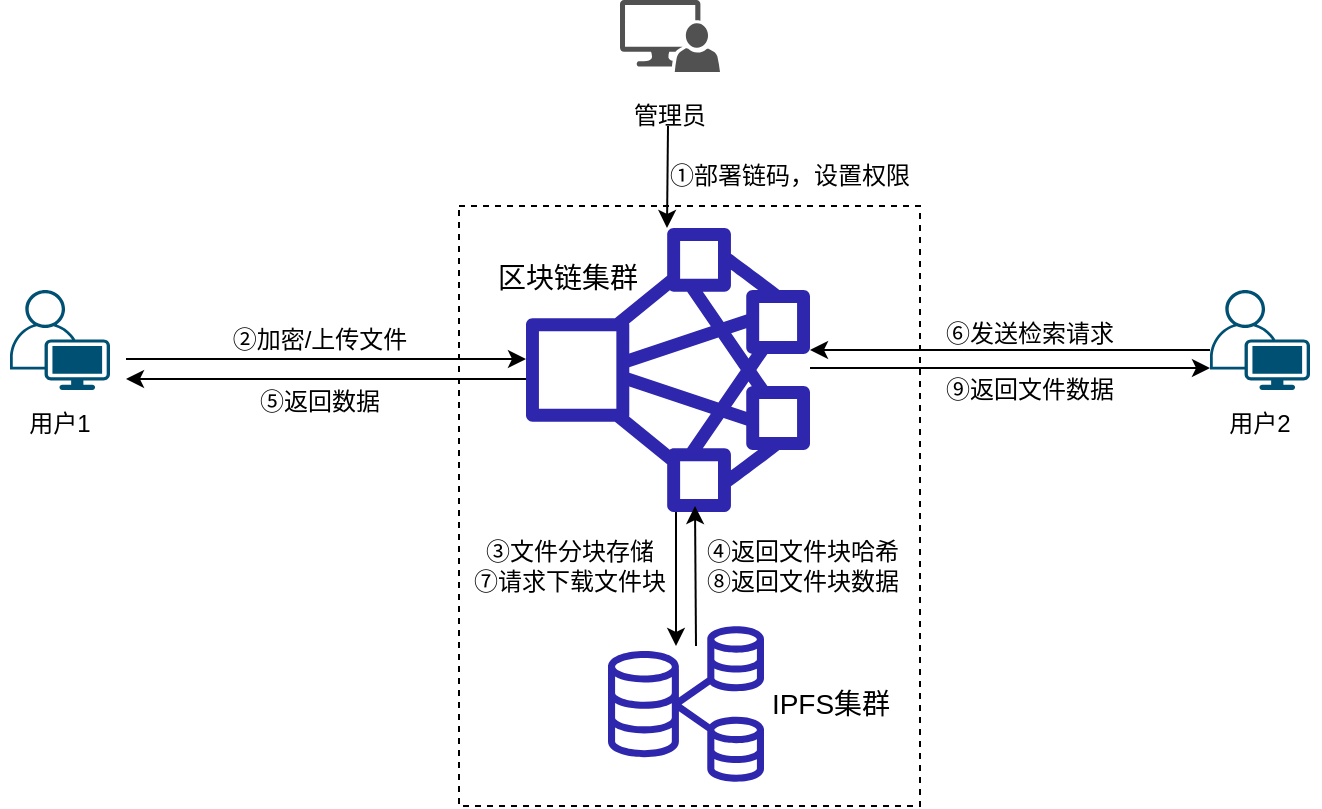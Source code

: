 <mxfile version="21.6.5" type="github">
  <diagram name="Page-1" id="FeugKCeigAZtgT3a6GA5">
    <mxGraphModel dx="1434" dy="790" grid="1" gridSize="10" guides="1" tooltips="1" connect="1" arrows="1" fold="1" page="1" pageScale="1" pageWidth="827" pageHeight="1169" math="0" shadow="0">
      <root>
        <mxCell id="0" />
        <mxCell id="1" parent="0" />
        <mxCell id="jlRU48WRJ79dh82zvwO2-1" value="" style="sketch=0;pointerEvents=1;shadow=0;dashed=0;html=1;strokeColor=none;labelPosition=center;verticalLabelPosition=bottom;verticalAlign=top;align=center;fillColor=#515151;shape=mxgraph.mscae.system_center.admin_console" parent="1" vertex="1">
          <mxGeometry x="420" y="137" width="50" height="36" as="geometry" />
        </mxCell>
        <mxCell id="jlRU48WRJ79dh82zvwO2-2" value="" style="points=[[0.35,0,0],[0.98,0.51,0],[1,0.71,0],[0.67,1,0],[0,0.795,0],[0,0.65,0]];verticalLabelPosition=bottom;sketch=0;html=1;verticalAlign=top;aspect=fixed;align=center;pointerEvents=1;shape=mxgraph.cisco19.user;fillColor=#005073;strokeColor=none;" parent="1" vertex="1">
          <mxGeometry x="115" y="282" width="50" height="50" as="geometry" />
        </mxCell>
        <mxCell id="jlRU48WRJ79dh82zvwO2-3" value="用户1" style="text;html=1;strokeColor=none;fillColor=none;align=center;verticalAlign=middle;whiteSpace=wrap;rounded=0;" parent="1" vertex="1">
          <mxGeometry x="110" y="335" width="60" height="27" as="geometry" />
        </mxCell>
        <mxCell id="jlRU48WRJ79dh82zvwO2-4" value="管理员" style="text;html=1;strokeColor=none;fillColor=none;align=center;verticalAlign=middle;whiteSpace=wrap;rounded=0;" parent="1" vertex="1">
          <mxGeometry x="415" y="180" width="60" height="30" as="geometry" />
        </mxCell>
        <mxCell id="jlRU48WRJ79dh82zvwO2-5" value="" style="sketch=0;outlineConnect=0;fontColor=#232F3E;gradientColor=none;fillColor=#2E27AD;strokeColor=none;dashed=0;verticalLabelPosition=bottom;verticalAlign=top;align=center;html=1;fontSize=12;fontStyle=0;aspect=fixed;pointerEvents=1;shape=mxgraph.aws4.rds_multi_az_db_cluster;" parent="1" vertex="1">
          <mxGeometry x="414" y="450" width="78" height="78" as="geometry" />
        </mxCell>
        <mxCell id="jlRU48WRJ79dh82zvwO2-6" value="&lt;font style=&quot;font-size: 14px;&quot;&gt;IPFS集群&lt;/font&gt;" style="text;html=1;strokeColor=none;fillColor=none;align=center;verticalAlign=middle;whiteSpace=wrap;rounded=0;" parent="1" vertex="1">
          <mxGeometry x="492" y="474" width="67" height="30" as="geometry" />
        </mxCell>
        <mxCell id="jlRU48WRJ79dh82zvwO2-27" value="" style="sketch=0;outlineConnect=0;fontColor=#232F3E;gradientColor=none;fillColor=#2E27AD;strokeColor=none;dashed=0;verticalLabelPosition=bottom;verticalAlign=top;align=center;html=1;fontSize=12;fontStyle=0;aspect=fixed;pointerEvents=1;shape=mxgraph.aws4.cluster;" parent="1" vertex="1">
          <mxGeometry x="373" y="251" width="142" height="142" as="geometry" />
        </mxCell>
        <mxCell id="jlRU48WRJ79dh82zvwO2-28" value="" style="points=[[0.35,0,0],[0.98,0.51,0],[1,0.71,0],[0.67,1,0],[0,0.795,0],[0,0.65,0]];verticalLabelPosition=bottom;sketch=0;html=1;verticalAlign=top;aspect=fixed;align=center;pointerEvents=1;shape=mxgraph.cisco19.user;fillColor=#005073;strokeColor=none;" parent="1" vertex="1">
          <mxGeometry x="715" y="282" width="50" height="50" as="geometry" />
        </mxCell>
        <mxCell id="jlRU48WRJ79dh82zvwO2-29" value="用户2" style="text;html=1;strokeColor=none;fillColor=none;align=center;verticalAlign=middle;whiteSpace=wrap;rounded=0;" parent="1" vertex="1">
          <mxGeometry x="710" y="335" width="60" height="27" as="geometry" />
        </mxCell>
        <mxCell id="jlRU48WRJ79dh82zvwO2-35" value="①部署链码，设置权限" style="text;html=1;strokeColor=none;fillColor=none;align=center;verticalAlign=middle;whiteSpace=wrap;rounded=0;" parent="1" vertex="1">
          <mxGeometry x="430" y="210" width="150" height="30" as="geometry" />
        </mxCell>
        <mxCell id="jlRU48WRJ79dh82zvwO2-40" value="" style="endArrow=classic;html=1;rounded=0;" parent="1" edge="1">
          <mxGeometry width="50" height="50" relative="1" as="geometry">
            <mxPoint x="173" y="316.5" as="sourcePoint" />
            <mxPoint x="373" y="316.5" as="targetPoint" />
          </mxGeometry>
        </mxCell>
        <mxCell id="jlRU48WRJ79dh82zvwO2-41" value="" style="endArrow=classic;html=1;rounded=0;" parent="1" edge="1">
          <mxGeometry width="50" height="50" relative="1" as="geometry">
            <mxPoint x="373" y="326.5" as="sourcePoint" />
            <mxPoint x="173" y="326.5" as="targetPoint" />
          </mxGeometry>
        </mxCell>
        <mxCell id="jlRU48WRJ79dh82zvwO2-44" value="" style="endArrow=classic;html=1;rounded=0;" parent="1" edge="1">
          <mxGeometry width="50" height="50" relative="1" as="geometry">
            <mxPoint x="515" y="321" as="sourcePoint" />
            <mxPoint x="715" y="321" as="targetPoint" />
          </mxGeometry>
        </mxCell>
        <mxCell id="jlRU48WRJ79dh82zvwO2-45" value="" style="endArrow=classic;html=1;rounded=0;" parent="1" edge="1">
          <mxGeometry width="50" height="50" relative="1" as="geometry">
            <mxPoint x="715" y="312" as="sourcePoint" />
            <mxPoint x="515" y="312" as="targetPoint" />
          </mxGeometry>
        </mxCell>
        <mxCell id="jlRU48WRJ79dh82zvwO2-46" value="②加密/上传文件" style="text;html=1;strokeColor=none;fillColor=none;align=center;verticalAlign=middle;whiteSpace=wrap;rounded=0;" parent="1" vertex="1">
          <mxGeometry x="225" y="292" width="90" height="30" as="geometry" />
        </mxCell>
        <mxCell id="jlRU48WRJ79dh82zvwO2-47" value="" style="endArrow=classic;html=1;rounded=0;" parent="1" edge="1">
          <mxGeometry width="50" height="50" relative="1" as="geometry">
            <mxPoint x="444" y="200" as="sourcePoint" />
            <mxPoint x="443.5" y="251" as="targetPoint" />
          </mxGeometry>
        </mxCell>
        <mxCell id="jlRU48WRJ79dh82zvwO2-48" value="" style="endArrow=classic;html=1;rounded=0;" parent="1" edge="1">
          <mxGeometry width="50" height="50" relative="1" as="geometry">
            <mxPoint x="448" y="393" as="sourcePoint" />
            <mxPoint x="448" y="460" as="targetPoint" />
          </mxGeometry>
        </mxCell>
        <mxCell id="jlRU48WRJ79dh82zvwO2-49" value="" style="endArrow=classic;html=1;rounded=0;" parent="1" edge="1">
          <mxGeometry width="50" height="50" relative="1" as="geometry">
            <mxPoint x="458" y="460" as="sourcePoint" />
            <mxPoint x="457.5" y="390" as="targetPoint" />
          </mxGeometry>
        </mxCell>
        <mxCell id="jlRU48WRJ79dh82zvwO2-50" value="③文件分块存储&lt;br&gt;⑦请求下载文件块" style="text;html=1;strokeColor=none;fillColor=none;align=center;verticalAlign=middle;whiteSpace=wrap;rounded=0;" parent="1" vertex="1">
          <mxGeometry x="339.5" y="400" width="110" height="40" as="geometry" />
        </mxCell>
        <mxCell id="jlRU48WRJ79dh82zvwO2-51" value="④返回文件块哈希&lt;br&gt;⑧返回文件块数据" style="text;html=1;strokeColor=none;fillColor=none;align=center;verticalAlign=middle;whiteSpace=wrap;rounded=0;" parent="1" vertex="1">
          <mxGeometry x="456" y="400" width="110.5" height="40" as="geometry" />
        </mxCell>
        <mxCell id="jlRU48WRJ79dh82zvwO2-52" value="&lt;font style=&quot;font-size: 14px;&quot;&gt;区块链集群&lt;/font&gt;" style="text;html=1;strokeColor=none;fillColor=none;align=center;verticalAlign=middle;whiteSpace=wrap;rounded=0;" parent="1" vertex="1">
          <mxGeometry x="350" y="260" width="88" height="32" as="geometry" />
        </mxCell>
        <mxCell id="jlRU48WRJ79dh82zvwO2-53" value="⑤返回数据" style="text;html=1;strokeColor=none;fillColor=none;align=center;verticalAlign=middle;whiteSpace=wrap;rounded=0;" parent="1" vertex="1">
          <mxGeometry x="230" y="323" width="80" height="30" as="geometry" />
        </mxCell>
        <mxCell id="jlRU48WRJ79dh82zvwO2-55" value="⑥发送检索请求" style="text;html=1;strokeColor=none;fillColor=none;align=center;verticalAlign=middle;whiteSpace=wrap;rounded=0;" parent="1" vertex="1">
          <mxGeometry x="569.5" y="289" width="110" height="30" as="geometry" />
        </mxCell>
        <mxCell id="jlRU48WRJ79dh82zvwO2-56" value="⑨返回文件数据" style="text;html=1;strokeColor=none;fillColor=none;align=center;verticalAlign=middle;whiteSpace=wrap;rounded=0;" parent="1" vertex="1">
          <mxGeometry x="580" y="317" width="90" height="30" as="geometry" />
        </mxCell>
        <mxCell id="L3hxmU-64hsJkLJO0i4g-6" value="" style="rounded=0;whiteSpace=wrap;html=1;fillStyle=auto;dashed=1;fillColor=none;" vertex="1" parent="1">
          <mxGeometry x="339.5" y="240" width="230.5" height="300" as="geometry" />
        </mxCell>
      </root>
    </mxGraphModel>
  </diagram>
</mxfile>
